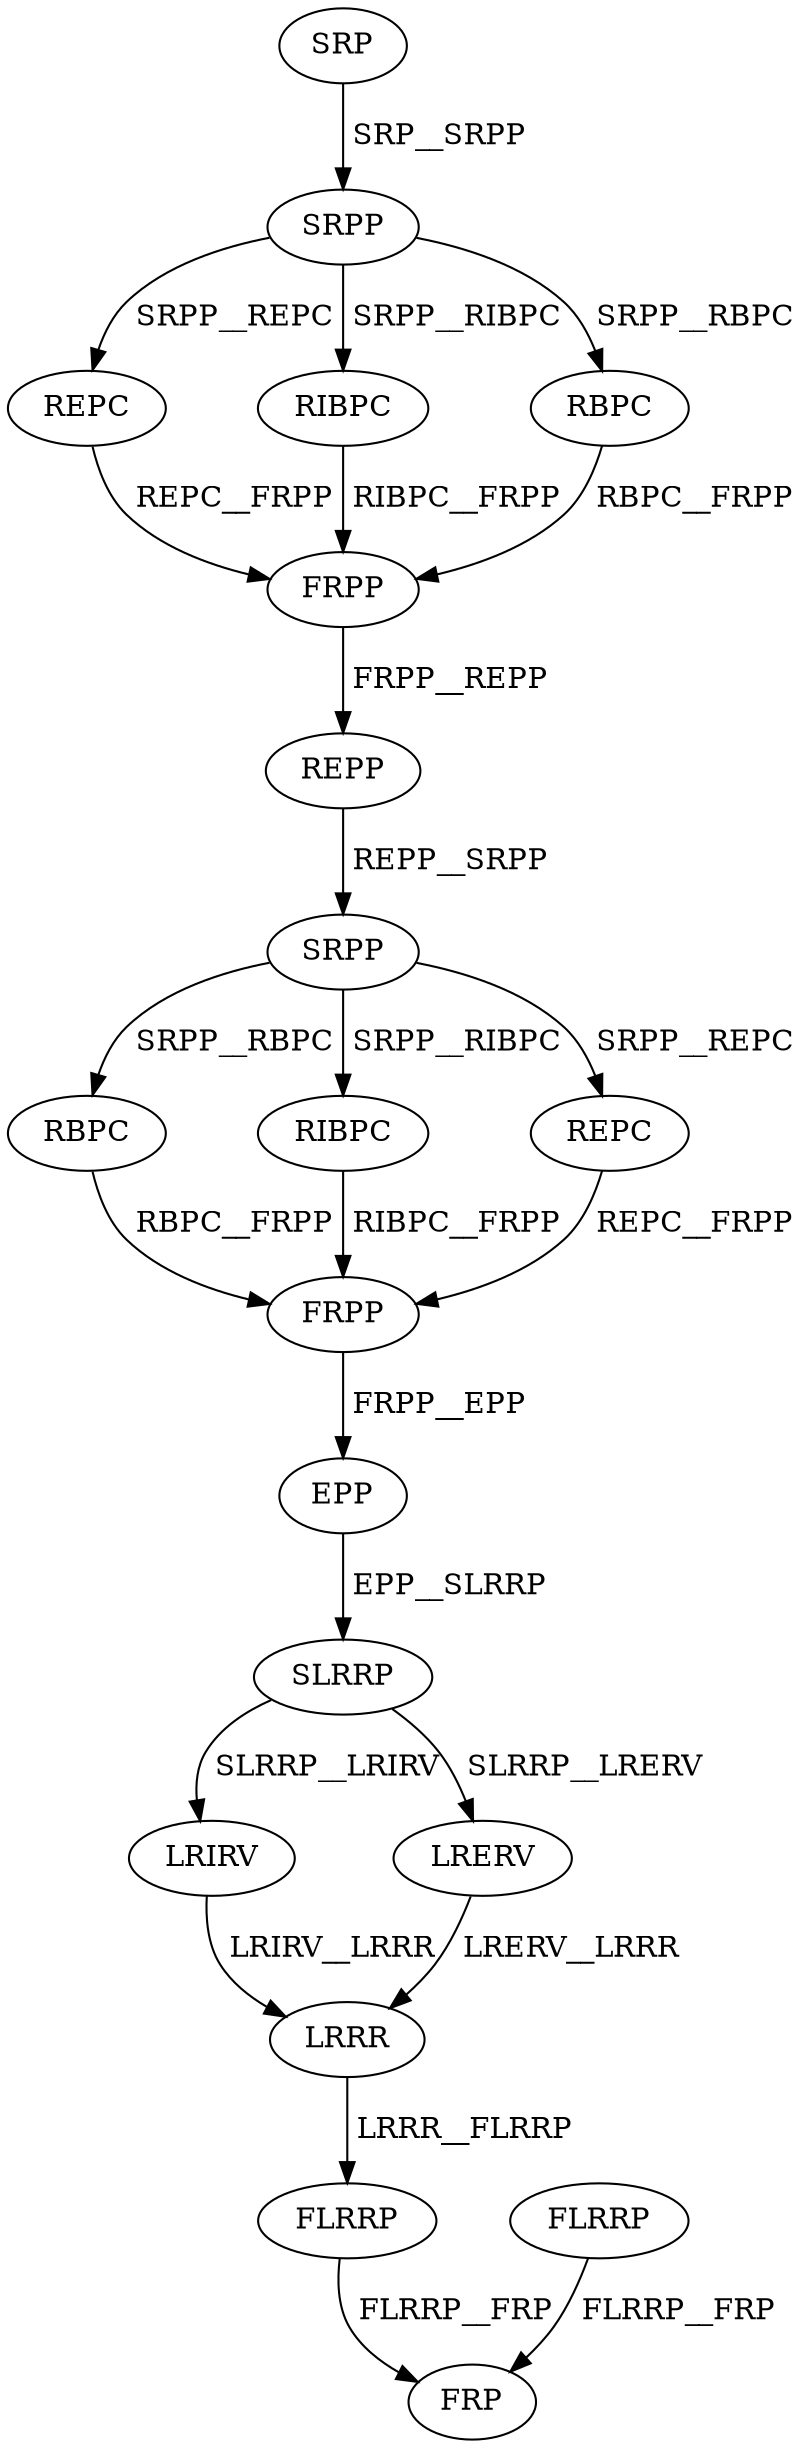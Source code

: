 digraph G { 
1 [label="SRP",color=black,fontcolor=black];
2 [label="SRPP",color=black,fontcolor=black];
3 [label="REPC",color=black,fontcolor=black];
4 [label="RIBPC",color=black,fontcolor=black];
5 [label="RBPC",color=black,fontcolor=black];
6 [label="FRPP",color=black,fontcolor=black];
7 [label="REPP",color=black,fontcolor=black];
8 [label="SRPP",color=black,fontcolor=black];
9 [label="RBPC",color=black,fontcolor=black];
10 [label="RIBPC",color=black,fontcolor=black];
11 [label="REPC",color=black,fontcolor=black];
12 [label="FRPP",color=black,fontcolor=black];
13 [label="EPP",color=black,fontcolor=black];
14 [label="SLRRP",color=black,fontcolor=black];
15 [label="LRIRV",color=black,fontcolor=black];
16 [label="LRERV",color=black,fontcolor=black];
17 [label="FLRRP",color=black,fontcolor=black];
18 [label="LRRR",color=black,fontcolor=black];
19 [label="FLRRP",color=black,fontcolor=black];
20 [label="FRP",color=black,fontcolor=black];
1->2[label=" SRP__SRPP",color=black,fontcolor=black];
2->3[label=" SRPP__REPC",color=black,fontcolor=black];
2->4[label=" SRPP__RIBPC",color=black,fontcolor=black];
2->5[label=" SRPP__RBPC",color=black,fontcolor=black];
3->6[label=" REPC__FRPP",color=black,fontcolor=black];
4->6[label=" RIBPC__FRPP",color=black,fontcolor=black];
5->6[label=" RBPC__FRPP",color=black,fontcolor=black];
6->7[label=" FRPP__REPP",color=black,fontcolor=black];
7->8[label=" REPP__SRPP",color=black,fontcolor=black];
8->9[label=" SRPP__RBPC",color=black,fontcolor=black];
8->10[label=" SRPP__RIBPC",color=black,fontcolor=black];
8->11[label=" SRPP__REPC",color=black,fontcolor=black];
9->12[label=" RBPC__FRPP",color=black,fontcolor=black];
10->12[label=" RIBPC__FRPP",color=black,fontcolor=black];
11->12[label=" REPC__FRPP",color=black,fontcolor=black];
12->13[label=" FRPP__EPP",color=black,fontcolor=black];
13->14[label=" EPP__SLRRP",color=black,fontcolor=black];
14->15[label=" SLRRP__LRIRV",color=black,fontcolor=black];
14->16[label=" SLRRP__LRERV",color=black,fontcolor=black];
15->18[label=" LRIRV__LRRR",color=black,fontcolor=black];
16->18[label=" LRERV__LRRR",color=black,fontcolor=black];
17->20[label=" FLRRP__FRP",color=black,fontcolor=black];
18->19[label=" LRRR__FLRRP",color=black,fontcolor=black];
19->20[label=" FLRRP__FRP",color=black,fontcolor=black];
}
